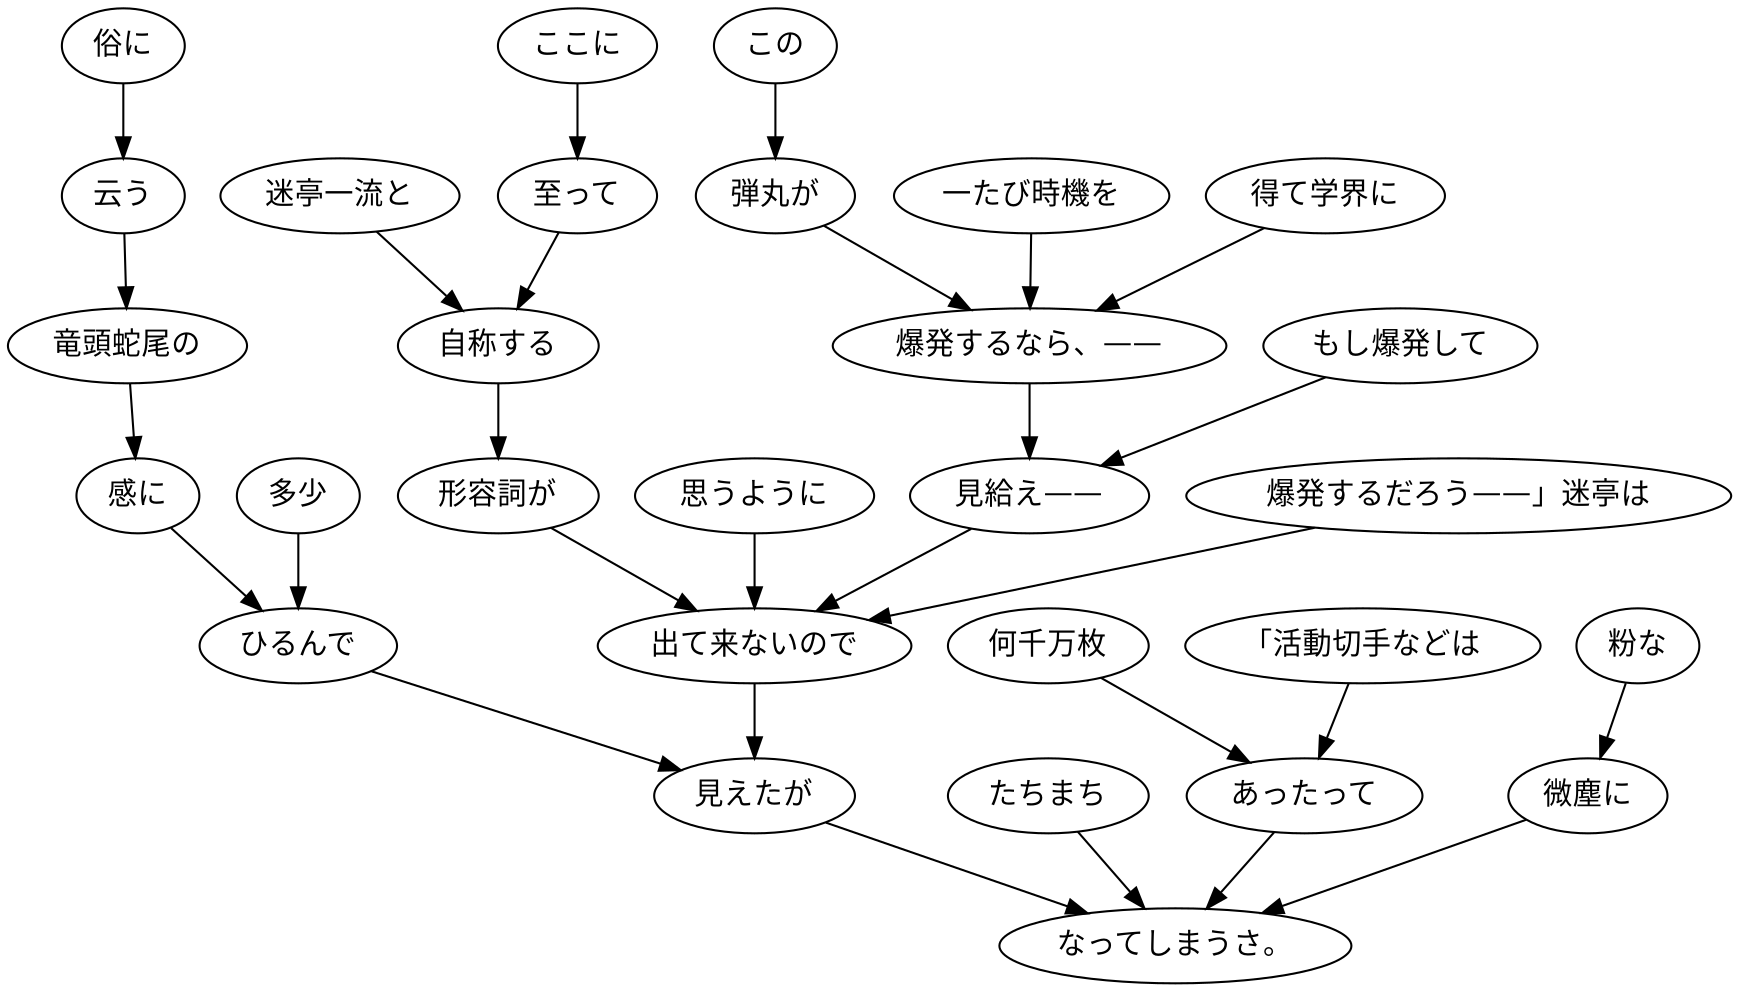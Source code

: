 digraph graph2609 {
	node0 [label="この"];
	node1 [label="弾丸が"];
	node2 [label="一たび時機を"];
	node3 [label="得て学界に"];
	node4 [label="爆発するなら、——"];
	node5 [label="もし爆発して"];
	node6 [label="見給え——"];
	node7 [label="爆発するだろう——」迷亭は"];
	node8 [label="ここに"];
	node9 [label="至って"];
	node10 [label="迷亭一流と"];
	node11 [label="自称する"];
	node12 [label="形容詞が"];
	node13 [label="思うように"];
	node14 [label="出て来ないので"];
	node15 [label="俗に"];
	node16 [label="云う"];
	node17 [label="竜頭蛇尾の"];
	node18 [label="感に"];
	node19 [label="多少"];
	node20 [label="ひるんで"];
	node21 [label="見えたが"];
	node22 [label="たちまち"];
	node23 [label="「活動切手などは"];
	node24 [label="何千万枚"];
	node25 [label="あったって"];
	node26 [label="粉な"];
	node27 [label="微塵に"];
	node28 [label="なってしまうさ。"];
	node0 -> node1;
	node1 -> node4;
	node2 -> node4;
	node3 -> node4;
	node4 -> node6;
	node5 -> node6;
	node6 -> node14;
	node7 -> node14;
	node8 -> node9;
	node9 -> node11;
	node10 -> node11;
	node11 -> node12;
	node12 -> node14;
	node13 -> node14;
	node14 -> node21;
	node15 -> node16;
	node16 -> node17;
	node17 -> node18;
	node18 -> node20;
	node19 -> node20;
	node20 -> node21;
	node21 -> node28;
	node22 -> node28;
	node23 -> node25;
	node24 -> node25;
	node25 -> node28;
	node26 -> node27;
	node27 -> node28;
}
